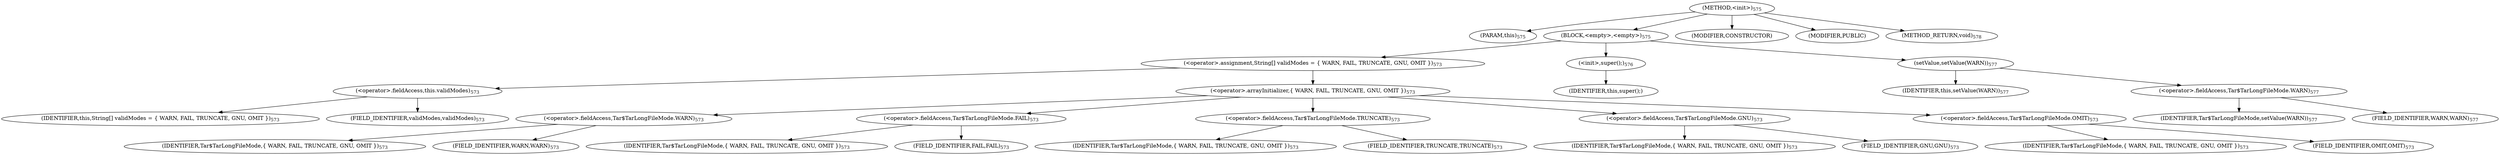 digraph "&lt;init&gt;" {  
"1292" [label = <(METHOD,&lt;init&gt;)<SUB>575</SUB>> ]
"76" [label = <(PARAM,this)<SUB>575</SUB>> ]
"1293" [label = <(BLOCK,&lt;empty&gt;,&lt;empty&gt;)<SUB>575</SUB>> ]
"1294" [label = <(&lt;operator&gt;.assignment,String[] validModes = { WARN, FAIL, TRUNCATE, GNU, OMIT })<SUB>573</SUB>> ]
"1295" [label = <(&lt;operator&gt;.fieldAccess,this.validModes)<SUB>573</SUB>> ]
"1296" [label = <(IDENTIFIER,this,String[] validModes = { WARN, FAIL, TRUNCATE, GNU, OMIT })<SUB>573</SUB>> ]
"1297" [label = <(FIELD_IDENTIFIER,validModes,validModes)<SUB>573</SUB>> ]
"1298" [label = <(&lt;operator&gt;.arrayInitializer,{ WARN, FAIL, TRUNCATE, GNU, OMIT })<SUB>573</SUB>> ]
"1299" [label = <(&lt;operator&gt;.fieldAccess,Tar$TarLongFileMode.WARN)<SUB>573</SUB>> ]
"1300" [label = <(IDENTIFIER,Tar$TarLongFileMode,{ WARN, FAIL, TRUNCATE, GNU, OMIT })<SUB>573</SUB>> ]
"1301" [label = <(FIELD_IDENTIFIER,WARN,WARN)<SUB>573</SUB>> ]
"1302" [label = <(&lt;operator&gt;.fieldAccess,Tar$TarLongFileMode.FAIL)<SUB>573</SUB>> ]
"1303" [label = <(IDENTIFIER,Tar$TarLongFileMode,{ WARN, FAIL, TRUNCATE, GNU, OMIT })<SUB>573</SUB>> ]
"1304" [label = <(FIELD_IDENTIFIER,FAIL,FAIL)<SUB>573</SUB>> ]
"1305" [label = <(&lt;operator&gt;.fieldAccess,Tar$TarLongFileMode.TRUNCATE)<SUB>573</SUB>> ]
"1306" [label = <(IDENTIFIER,Tar$TarLongFileMode,{ WARN, FAIL, TRUNCATE, GNU, OMIT })<SUB>573</SUB>> ]
"1307" [label = <(FIELD_IDENTIFIER,TRUNCATE,TRUNCATE)<SUB>573</SUB>> ]
"1308" [label = <(&lt;operator&gt;.fieldAccess,Tar$TarLongFileMode.GNU)<SUB>573</SUB>> ]
"1309" [label = <(IDENTIFIER,Tar$TarLongFileMode,{ WARN, FAIL, TRUNCATE, GNU, OMIT })<SUB>573</SUB>> ]
"1310" [label = <(FIELD_IDENTIFIER,GNU,GNU)<SUB>573</SUB>> ]
"1311" [label = <(&lt;operator&gt;.fieldAccess,Tar$TarLongFileMode.OMIT)<SUB>573</SUB>> ]
"1312" [label = <(IDENTIFIER,Tar$TarLongFileMode,{ WARN, FAIL, TRUNCATE, GNU, OMIT })<SUB>573</SUB>> ]
"1313" [label = <(FIELD_IDENTIFIER,OMIT,OMIT)<SUB>573</SUB>> ]
"1314" [label = <(&lt;init&gt;,super();)<SUB>576</SUB>> ]
"75" [label = <(IDENTIFIER,this,super();)> ]
"1315" [label = <(setValue,setValue(WARN))<SUB>577</SUB>> ]
"77" [label = <(IDENTIFIER,this,setValue(WARN))<SUB>577</SUB>> ]
"1316" [label = <(&lt;operator&gt;.fieldAccess,Tar$TarLongFileMode.WARN)<SUB>577</SUB>> ]
"1317" [label = <(IDENTIFIER,Tar$TarLongFileMode,setValue(WARN))<SUB>577</SUB>> ]
"1318" [label = <(FIELD_IDENTIFIER,WARN,WARN)<SUB>577</SUB>> ]
"1319" [label = <(MODIFIER,CONSTRUCTOR)> ]
"1320" [label = <(MODIFIER,PUBLIC)> ]
"1321" [label = <(METHOD_RETURN,void)<SUB>578</SUB>> ]
  "1292" -> "76" 
  "1292" -> "1293" 
  "1292" -> "1319" 
  "1292" -> "1320" 
  "1292" -> "1321" 
  "1293" -> "1294" 
  "1293" -> "1314" 
  "1293" -> "1315" 
  "1294" -> "1295" 
  "1294" -> "1298" 
  "1295" -> "1296" 
  "1295" -> "1297" 
  "1298" -> "1299" 
  "1298" -> "1302" 
  "1298" -> "1305" 
  "1298" -> "1308" 
  "1298" -> "1311" 
  "1299" -> "1300" 
  "1299" -> "1301" 
  "1302" -> "1303" 
  "1302" -> "1304" 
  "1305" -> "1306" 
  "1305" -> "1307" 
  "1308" -> "1309" 
  "1308" -> "1310" 
  "1311" -> "1312" 
  "1311" -> "1313" 
  "1314" -> "75" 
  "1315" -> "77" 
  "1315" -> "1316" 
  "1316" -> "1317" 
  "1316" -> "1318" 
}
